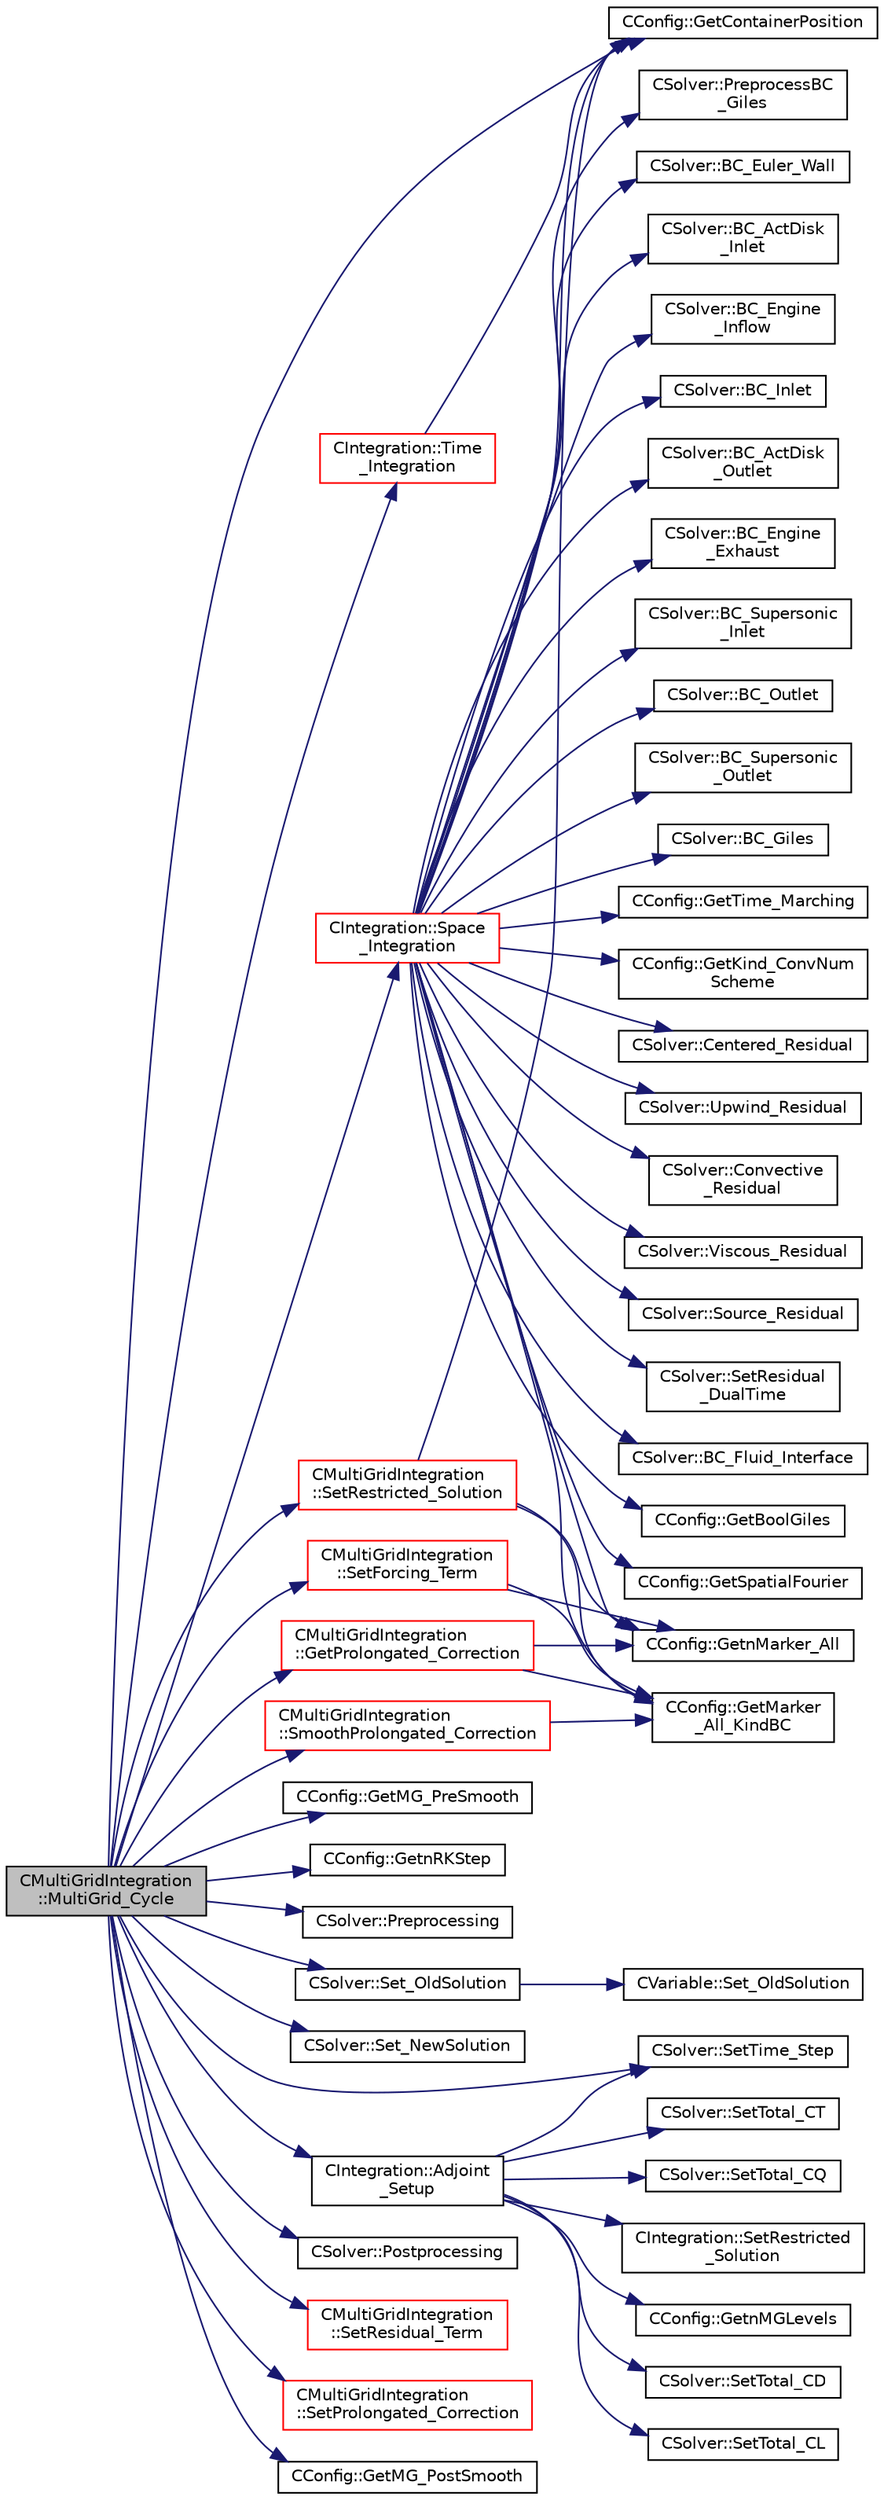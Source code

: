 digraph "CMultiGridIntegration::MultiGrid_Cycle"
{
  edge [fontname="Helvetica",fontsize="10",labelfontname="Helvetica",labelfontsize="10"];
  node [fontname="Helvetica",fontsize="10",shape=record];
  rankdir="LR";
  Node73 [label="CMultiGridIntegration\l::MultiGrid_Cycle",height=0.2,width=0.4,color="black", fillcolor="grey75", style="filled", fontcolor="black"];
  Node73 -> Node74 [color="midnightblue",fontsize="10",style="solid",fontname="Helvetica"];
  Node74 [label="CConfig::GetContainerPosition",height=0.2,width=0.4,color="black", fillcolor="white", style="filled",URL="$class_c_config.html#ad9a79bf229dcc3f99cf7c23d4cb16d06",tooltip="Provides the index of the solution in the container. "];
  Node73 -> Node75 [color="midnightblue",fontsize="10",style="solid",fontname="Helvetica"];
  Node75 [label="CConfig::GetMG_PreSmooth",height=0.2,width=0.4,color="black", fillcolor="white", style="filled",URL="$class_c_config.html#ad66cd25ae5a3981130efba6efcbf84a7",tooltip="Get the number of pre-smoothings in a multigrid strategy. "];
  Node73 -> Node76 [color="midnightblue",fontsize="10",style="solid",fontname="Helvetica"];
  Node76 [label="CConfig::GetnRKStep",height=0.2,width=0.4,color="black", fillcolor="white", style="filled",URL="$class_c_config.html#ab3fc57386d5b28f678f79b49aed96e5b",tooltip="Get the number of Runge-Kutta steps. "];
  Node73 -> Node77 [color="midnightblue",fontsize="10",style="solid",fontname="Helvetica"];
  Node77 [label="CSolver::Preprocessing",height=0.2,width=0.4,color="black", fillcolor="white", style="filled",URL="$class_c_solver.html#a5c530a5946aeeceb039c841115dd4b9b",tooltip="A virtual member. "];
  Node73 -> Node78 [color="midnightblue",fontsize="10",style="solid",fontname="Helvetica"];
  Node78 [label="CSolver::Set_OldSolution",height=0.2,width=0.4,color="black", fillcolor="white", style="filled",URL="$class_c_solver.html#a971b9e376be0fabf1866edf370836e7b",tooltip="Set the old solution variables to the current solution value for Runge-Kutta iteration. It is a virtual function, because for the DG-FEM solver a different version is needed. "];
  Node78 -> Node79 [color="midnightblue",fontsize="10",style="solid",fontname="Helvetica"];
  Node79 [label="CVariable::Set_OldSolution",height=0.2,width=0.4,color="black", fillcolor="white", style="filled",URL="$class_c_variable.html#af7ab5687fab17a8840ebcbf1f1927634",tooltip="Set old variables to the value of the current variables. "];
  Node73 -> Node80 [color="midnightblue",fontsize="10",style="solid",fontname="Helvetica"];
  Node80 [label="CSolver::Set_NewSolution",height=0.2,width=0.4,color="black", fillcolor="white", style="filled",URL="$class_c_solver.html#a7537e05efdb06062dcc4729ad3f3e96a",tooltip="Set the new solution variables to the current solution value for classical RK. "];
  Node73 -> Node81 [color="midnightblue",fontsize="10",style="solid",fontname="Helvetica"];
  Node81 [label="CSolver::SetTime_Step",height=0.2,width=0.4,color="black", fillcolor="white", style="filled",URL="$class_c_solver.html#abb9dfa70f98661b517b4cf8598d29c12",tooltip="A virtual member. "];
  Node73 -> Node82 [color="midnightblue",fontsize="10",style="solid",fontname="Helvetica"];
  Node82 [label="CIntegration::Adjoint\l_Setup",height=0.2,width=0.4,color="black", fillcolor="white", style="filled",URL="$class_c_integration.html#a0cfcbd2a4cc2d7dc3914b2129fe18d00",tooltip="Initialize the adjoint solution using the primal problem. "];
  Node82 -> Node83 [color="midnightblue",fontsize="10",style="solid",fontname="Helvetica"];
  Node83 [label="CConfig::GetnMGLevels",height=0.2,width=0.4,color="black", fillcolor="white", style="filled",URL="$class_c_config.html#aea7f78497a5cd863bd065391232329fd",tooltip="Get the number of multigrid levels. "];
  Node82 -> Node81 [color="midnightblue",fontsize="10",style="solid",fontname="Helvetica"];
  Node82 -> Node84 [color="midnightblue",fontsize="10",style="solid",fontname="Helvetica"];
  Node84 [label="CSolver::SetTotal_CD",height=0.2,width=0.4,color="black", fillcolor="white", style="filled",URL="$class_c_solver.html#ae3063dcd94ded2e6901097012c406d58",tooltip="A virtual member. "];
  Node82 -> Node85 [color="midnightblue",fontsize="10",style="solid",fontname="Helvetica"];
  Node85 [label="CSolver::SetTotal_CL",height=0.2,width=0.4,color="black", fillcolor="white", style="filled",URL="$class_c_solver.html#a72ecb34d3fb8ed9f2a964e32c244c6ce",tooltip="A virtual member. "];
  Node82 -> Node86 [color="midnightblue",fontsize="10",style="solid",fontname="Helvetica"];
  Node86 [label="CSolver::SetTotal_CT",height=0.2,width=0.4,color="black", fillcolor="white", style="filled",URL="$class_c_solver.html#a7e21f13f00990f01b15217877dbb9b68",tooltip="A virtual member. "];
  Node82 -> Node87 [color="midnightblue",fontsize="10",style="solid",fontname="Helvetica"];
  Node87 [label="CSolver::SetTotal_CQ",height=0.2,width=0.4,color="black", fillcolor="white", style="filled",URL="$class_c_solver.html#a68424c37a9f3b149277645f81e070530",tooltip="A virtual member. "];
  Node82 -> Node88 [color="midnightblue",fontsize="10",style="solid",fontname="Helvetica"];
  Node88 [label="CIntegration::SetRestricted\l_Solution",height=0.2,width=0.4,color="black", fillcolor="white", style="filled",URL="$class_c_integration.html#aa020508047ae1a7c653115705d00bc52",tooltip="A virtual member. "];
  Node73 -> Node89 [color="midnightblue",fontsize="10",style="solid",fontname="Helvetica"];
  Node89 [label="CIntegration::Space\l_Integration",height=0.2,width=0.4,color="red", fillcolor="white", style="filled",URL="$class_c_integration.html#af7aa23ef26b19cb2e73a8df6c7924d91",tooltip="Do the space integration of the numerical system. "];
  Node89 -> Node74 [color="midnightblue",fontsize="10",style="solid",fontname="Helvetica"];
  Node89 -> Node90 [color="midnightblue",fontsize="10",style="solid",fontname="Helvetica"];
  Node90 [label="CConfig::GetTime_Marching",height=0.2,width=0.4,color="black", fillcolor="white", style="filled",URL="$class_c_config.html#a864d499ce740184803607801c47abda7",tooltip="Provides information about the time integration, and change the write in the output files information..."];
  Node89 -> Node91 [color="midnightblue",fontsize="10",style="solid",fontname="Helvetica"];
  Node91 [label="CConfig::GetKind_ConvNum\lScheme",height=0.2,width=0.4,color="black", fillcolor="white", style="filled",URL="$class_c_config.html#a63b1831efb351d27ebd584b36efd30ce",tooltip="Get the kind of convective numerical scheme. "];
  Node89 -> Node92 [color="midnightblue",fontsize="10",style="solid",fontname="Helvetica"];
  Node92 [label="CSolver::Centered_Residual",height=0.2,width=0.4,color="black", fillcolor="white", style="filled",URL="$class_c_solver.html#a48f1a05f642dc7bc52c5b205ce878835",tooltip="A virtual member. "];
  Node89 -> Node93 [color="midnightblue",fontsize="10",style="solid",fontname="Helvetica"];
  Node93 [label="CSolver::Upwind_Residual",height=0.2,width=0.4,color="black", fillcolor="white", style="filled",URL="$class_c_solver.html#a460197a8e97680a18ba729a7d3fdae68",tooltip="A virtual member. "];
  Node89 -> Node94 [color="midnightblue",fontsize="10",style="solid",fontname="Helvetica"];
  Node94 [label="CSolver::Convective\l_Residual",height=0.2,width=0.4,color="black", fillcolor="white", style="filled",URL="$class_c_solver.html#a15d254451b4be70964d1742b3c243ad2",tooltip="A virtual member. "];
  Node89 -> Node95 [color="midnightblue",fontsize="10",style="solid",fontname="Helvetica"];
  Node95 [label="CSolver::Viscous_Residual",height=0.2,width=0.4,color="black", fillcolor="white", style="filled",URL="$class_c_solver.html#ac2cfc7eff46e24ddb6dcc923121c38b6",tooltip="A virtual member. "];
  Node89 -> Node96 [color="midnightblue",fontsize="10",style="solid",fontname="Helvetica"];
  Node96 [label="CSolver::Source_Residual",height=0.2,width=0.4,color="black", fillcolor="white", style="filled",URL="$class_c_solver.html#abbd73cae357801fa36ba6d4956f74f88",tooltip="A virtual member. "];
  Node89 -> Node97 [color="midnightblue",fontsize="10",style="solid",fontname="Helvetica"];
  Node97 [label="CSolver::SetResidual\l_DualTime",height=0.2,width=0.4,color="black", fillcolor="white", style="filled",URL="$class_c_solver.html#a81c8f7b236cef6c4538bad579fe1cd7d",tooltip="A virtual member. "];
  Node89 -> Node98 [color="midnightblue",fontsize="10",style="solid",fontname="Helvetica"];
  Node98 [label="CSolver::BC_Fluid_Interface",height=0.2,width=0.4,color="black", fillcolor="white", style="filled",URL="$class_c_solver.html#a4b744863a84c09db4993f580ee0dd9a3",tooltip="Impose the interface state across sliding meshes. "];
  Node89 -> Node99 [color="midnightblue",fontsize="10",style="solid",fontname="Helvetica"];
  Node99 [label="CConfig::GetBoolGiles",height=0.2,width=0.4,color="black", fillcolor="white", style="filled",URL="$class_c_config.html#a0acc36f5e0ad66f5ed7f6c0e6ffe036e",tooltip="Verify if there is any Giles Boundary Condition option specified from config file. "];
  Node89 -> Node100 [color="midnightblue",fontsize="10",style="solid",fontname="Helvetica"];
  Node100 [label="CConfig::GetSpatialFourier",height=0.2,width=0.4,color="black", fillcolor="white", style="filled",URL="$class_c_config.html#a0a41f45a2d4db32169423d398ab83b81",tooltip="Verify if there is mixing plane interface specified from config file. "];
  Node89 -> Node101 [color="midnightblue",fontsize="10",style="solid",fontname="Helvetica"];
  Node101 [label="CSolver::PreprocessBC\l_Giles",height=0.2,width=0.4,color="black", fillcolor="white", style="filled",URL="$class_c_solver.html#a39dc8d53f63f40eaf6cae697c6521396",tooltip="It computes Fourier transformation for the needed quantities along the pitch for each span in turboma..."];
  Node89 -> Node102 [color="midnightblue",fontsize="10",style="solid",fontname="Helvetica"];
  Node102 [label="CConfig::GetnMarker_All",height=0.2,width=0.4,color="black", fillcolor="white", style="filled",URL="$class_c_config.html#a300c4884edfc0c2acf395036439004f4",tooltip="Get the total number of boundary markers including send/receive domains. "];
  Node89 -> Node103 [color="midnightblue",fontsize="10",style="solid",fontname="Helvetica"];
  Node103 [label="CConfig::GetMarker\l_All_KindBC",height=0.2,width=0.4,color="black", fillcolor="white", style="filled",URL="$class_c_config.html#a57d43acc1457d2d27095ce006218862e",tooltip="Get the kind of boundary for each marker. "];
  Node89 -> Node104 [color="midnightblue",fontsize="10",style="solid",fontname="Helvetica"];
  Node104 [label="CSolver::BC_Euler_Wall",height=0.2,width=0.4,color="black", fillcolor="white", style="filled",URL="$class_c_solver.html#a95271802a71784a291d69d59e12ce575",tooltip="A virtual member. "];
  Node89 -> Node105 [color="midnightblue",fontsize="10",style="solid",fontname="Helvetica"];
  Node105 [label="CSolver::BC_ActDisk\l_Inlet",height=0.2,width=0.4,color="black", fillcolor="white", style="filled",URL="$class_c_solver.html#a48008366ce8522574921eb0282ca5079",tooltip="A virtual member. "];
  Node89 -> Node106 [color="midnightblue",fontsize="10",style="solid",fontname="Helvetica"];
  Node106 [label="CSolver::BC_Engine\l_Inflow",height=0.2,width=0.4,color="black", fillcolor="white", style="filled",URL="$class_c_solver.html#abbc1095655a07a54ad82519302ae9c0e",tooltip="A virtual member. "];
  Node89 -> Node107 [color="midnightblue",fontsize="10",style="solid",fontname="Helvetica"];
  Node107 [label="CSolver::BC_Inlet",height=0.2,width=0.4,color="black", fillcolor="white", style="filled",URL="$class_c_solver.html#a18719dfb30ebb2035e0cb7510a33baf9",tooltip="A virtual member. "];
  Node89 -> Node108 [color="midnightblue",fontsize="10",style="solid",fontname="Helvetica"];
  Node108 [label="CSolver::BC_ActDisk\l_Outlet",height=0.2,width=0.4,color="black", fillcolor="white", style="filled",URL="$class_c_solver.html#ac22d3141b2a7052fdb82fa8c846065e9",tooltip="A virtual member. "];
  Node89 -> Node109 [color="midnightblue",fontsize="10",style="solid",fontname="Helvetica"];
  Node109 [label="CSolver::BC_Engine\l_Exhaust",height=0.2,width=0.4,color="black", fillcolor="white", style="filled",URL="$class_c_solver.html#a0885b5323abd859103e52b5af9cc2b07",tooltip="A virtual member. "];
  Node89 -> Node110 [color="midnightblue",fontsize="10",style="solid",fontname="Helvetica"];
  Node110 [label="CSolver::BC_Supersonic\l_Inlet",height=0.2,width=0.4,color="black", fillcolor="white", style="filled",URL="$class_c_solver.html#a7be1e1024ac0539b0a7ff413bebe582c",tooltip="A virtual member. "];
  Node89 -> Node111 [color="midnightblue",fontsize="10",style="solid",fontname="Helvetica"];
  Node111 [label="CSolver::BC_Outlet",height=0.2,width=0.4,color="black", fillcolor="white", style="filled",URL="$class_c_solver.html#af7104d67424dc739db4f89207cf2229d",tooltip="A virtual member. "];
  Node89 -> Node112 [color="midnightblue",fontsize="10",style="solid",fontname="Helvetica"];
  Node112 [label="CSolver::BC_Supersonic\l_Outlet",height=0.2,width=0.4,color="black", fillcolor="white", style="filled",URL="$class_c_solver.html#a396dbeecab9420874ef8c1831cb5dd77",tooltip="A virtual member. "];
  Node89 -> Node113 [color="midnightblue",fontsize="10",style="solid",fontname="Helvetica"];
  Node113 [label="CSolver::BC_Giles",height=0.2,width=0.4,color="black", fillcolor="white", style="filled",URL="$class_c_solver.html#a4c14abf8e310e11241e686f9f3c7ccf1",tooltip="A virtual member. "];
  Node73 -> Node131 [color="midnightblue",fontsize="10",style="solid",fontname="Helvetica"];
  Node131 [label="CIntegration::Time\l_Integration",height=0.2,width=0.4,color="red", fillcolor="white", style="filled",URL="$class_c_integration.html#ab4b240c65d2880d2329b1325e99c9a26",tooltip="Do the time integration (explicit or implicit) of the numerical system. "];
  Node131 -> Node74 [color="midnightblue",fontsize="10",style="solid",fontname="Helvetica"];
  Node73 -> Node140 [color="midnightblue",fontsize="10",style="solid",fontname="Helvetica"];
  Node140 [label="CSolver::Postprocessing",height=0.2,width=0.4,color="black", fillcolor="white", style="filled",URL="$class_c_solver.html#a4417611bfa1a44467e40f47025e2a573",tooltip="A virtual member. "];
  Node73 -> Node141 [color="midnightblue",fontsize="10",style="solid",fontname="Helvetica"];
  Node141 [label="CMultiGridIntegration\l::SetResidual_Term",height=0.2,width=0.4,color="red", fillcolor="white", style="filled",URL="$class_c_multi_grid_integration.html#aa3be397d17e3a69d2d1a77ee4ee95716",tooltip="Add the truncation error to the residual. "];
  Node73 -> Node146 [color="midnightblue",fontsize="10",style="solid",fontname="Helvetica"];
  Node146 [label="CMultiGridIntegration\l::SetRestricted_Solution",height=0.2,width=0.4,color="red", fillcolor="white", style="filled",URL="$class_c_multi_grid_integration.html#a57c0f097c58c1d36ef8156b91350fd60",tooltip="Restrict solution from fine grid to a coarse grid. "];
  Node146 -> Node74 [color="midnightblue",fontsize="10",style="solid",fontname="Helvetica"];
  Node146 -> Node102 [color="midnightblue",fontsize="10",style="solid",fontname="Helvetica"];
  Node146 -> Node103 [color="midnightblue",fontsize="10",style="solid",fontname="Helvetica"];
  Node73 -> Node213 [color="midnightblue",fontsize="10",style="solid",fontname="Helvetica"];
  Node213 [label="CMultiGridIntegration\l::SetForcing_Term",height=0.2,width=0.4,color="red", fillcolor="white", style="filled",URL="$class_c_multi_grid_integration.html#a3bfd97747d2b461a40b117d50fa4e0ec",tooltip="Compute the forcing term. "];
  Node213 -> Node102 [color="midnightblue",fontsize="10",style="solid",fontname="Helvetica"];
  Node213 -> Node103 [color="midnightblue",fontsize="10",style="solid",fontname="Helvetica"];
  Node73 -> Node220 [color="midnightblue",fontsize="10",style="solid",fontname="Helvetica"];
  Node220 [label="CMultiGridIntegration\l::GetProlongated_Correction",height=0.2,width=0.4,color="red", fillcolor="white", style="filled",URL="$class_c_multi_grid_integration.html#a29bf9a6e27f43e6b71704d05105a648d",tooltip="Compute the fine grid correction from the coarse solution. "];
  Node220 -> Node102 [color="midnightblue",fontsize="10",style="solid",fontname="Helvetica"];
  Node220 -> Node103 [color="midnightblue",fontsize="10",style="solid",fontname="Helvetica"];
  Node73 -> Node223 [color="midnightblue",fontsize="10",style="solid",fontname="Helvetica"];
  Node223 [label="CMultiGridIntegration\l::SmoothProlongated_Correction",height=0.2,width=0.4,color="red", fillcolor="white", style="filled",URL="$class_c_multi_grid_integration.html#a81e4ca17ee9ecfabbad247e0b7e5f046",tooltip="Do an implicit smoothing of the prolongated correction. "];
  Node223 -> Node103 [color="midnightblue",fontsize="10",style="solid",fontname="Helvetica"];
  Node73 -> Node236 [color="midnightblue",fontsize="10",style="solid",fontname="Helvetica"];
  Node236 [label="CMultiGridIntegration\l::SetProlongated_Correction",height=0.2,width=0.4,color="red", fillcolor="white", style="filled",URL="$class_c_multi_grid_integration.html#a5d0d450972f5c004596b3f0abdae3015",tooltip="Set the value of the corrected fine grid solution. "];
  Node73 -> Node238 [color="midnightblue",fontsize="10",style="solid",fontname="Helvetica"];
  Node238 [label="CConfig::GetMG_PostSmooth",height=0.2,width=0.4,color="black", fillcolor="white", style="filled",URL="$class_c_config.html#afcb1e0b6e2ebe11d0a0fbbddbc2b5290",tooltip="Get the number of post-smoothings in a multigrid strategy. "];
}
